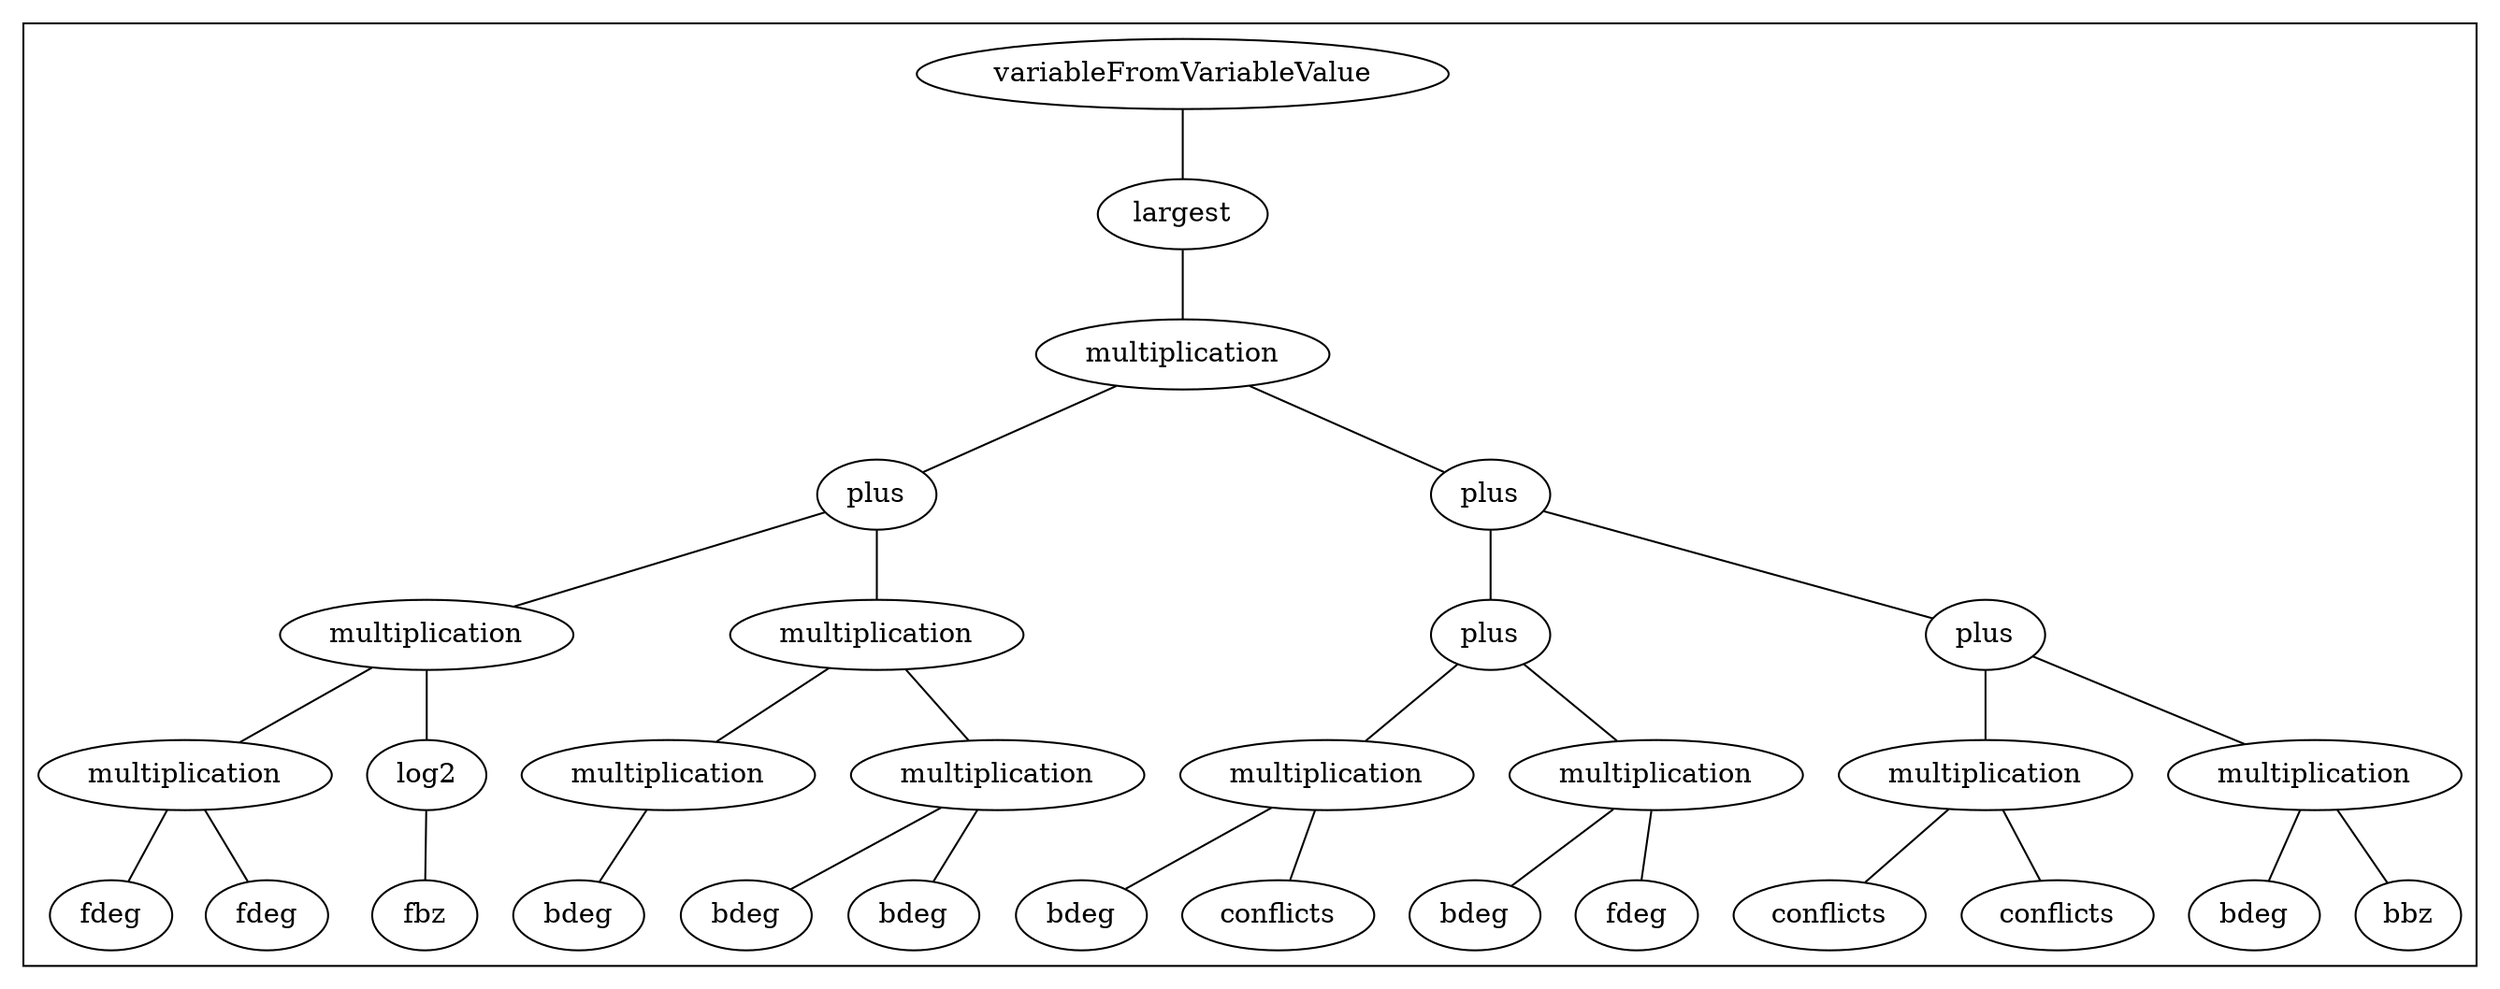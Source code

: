 graph ""{ 
# node[fontsize=10,width=".2".height=".2", margin=0]; 
# graph[fontsize=8];
label=""
subgraph cluster0{

n00 ;
n00 [label="variableFromVariableValue"] ;
n01 [label="largest"] ;
n02 [label="multiplication"] ;
n03 [label="plus"] ;
n04 [label="multiplication"] ;
n05 [label="multiplication"] ;
n06 [label="fdeg"] ;
n05 -- n06 ;
n07 [label="fdeg"] ;
n05 -- n07 ;
n04 -- n05 ;
n08 [label="log2"] ;
n09 [label="fbz"] ;
n08 -- n09 ;
n04 -- n08 ;
n03 -- n04 ;
n010 [label="multiplication"] ;
n011 [label="multiplication"] ;
n012 [label="bdeg"] ;
n011 -- n012 ;
n010 -- n011 ;
n013 [label="multiplication"] ;
n014 [label="bdeg"] ;
n013 -- n014 ;
n015 [label="bdeg"] ;
n013 -- n015 ;
n010 -- n013 ;
n03 -- n010 ;
n02 -- n03 ;
n016 [label="plus"] ;
n017 [label="plus"] ;
n018 [label="multiplication"] ;
n019 [label="bdeg"] ;
n018 -- n019 ;
n020 [label="conflicts"] ;
n018 -- n020 ;
n017 -- n018 ;
n021 [label="multiplication"] ;
n022 [label="bdeg"] ;
n021 -- n022 ;
n023 [label="fdeg"] ;
n021 -- n023 ;
n017 -- n021 ;
n016 -- n017 ;
n024 [label="plus"] ;
n025 [label="multiplication"] ;
n026 [label="conflicts"] ;
n025 -- n026 ;
n027 [label="conflicts"] ;
n025 -- n027 ;
n024 -- n025 ;
n028 [label="multiplication"] ;
n029 [label="bdeg"] ;
n028 -- n029 ;
n030 [label="bbz"] ;
n028 -- n030 ;
n024 -- n028 ;
n016 -- n024 ;
n02 -- n016 ;
n01 -- n02 ;
n00 -- n01 ;
}
}